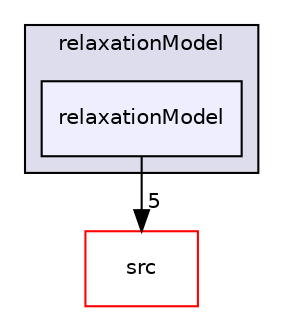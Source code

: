 digraph "applications/utilities/mesh/generation/foamyMesh/conformalVoronoiMesh/relaxationModel/relaxationModel" {
  bgcolor=transparent;
  compound=true
  node [ fontsize="10", fontname="Helvetica"];
  edge [ labelfontsize="10", labelfontname="Helvetica"];
  subgraph clusterdir_86fea5251d03803ee00bc1cf868a2d17 {
    graph [ bgcolor="#ddddee", pencolor="black", label="relaxationModel" fontname="Helvetica", fontsize="10", URL="dir_86fea5251d03803ee00bc1cf868a2d17.html"]
  dir_fc86eb71261b5fe17a55a1e3490509d5 [shape=box, label="relaxationModel", style="filled", fillcolor="#eeeeff", pencolor="black", URL="dir_fc86eb71261b5fe17a55a1e3490509d5.html"];
  }
  dir_68267d1309a1af8e8297ef4c3efbcdba [shape=box label="src" color="red" URL="dir_68267d1309a1af8e8297ef4c3efbcdba.html"];
  dir_fc86eb71261b5fe17a55a1e3490509d5->dir_68267d1309a1af8e8297ef4c3efbcdba [headlabel="5", labeldistance=1.5 headhref="dir_000563_000736.html"];
}
